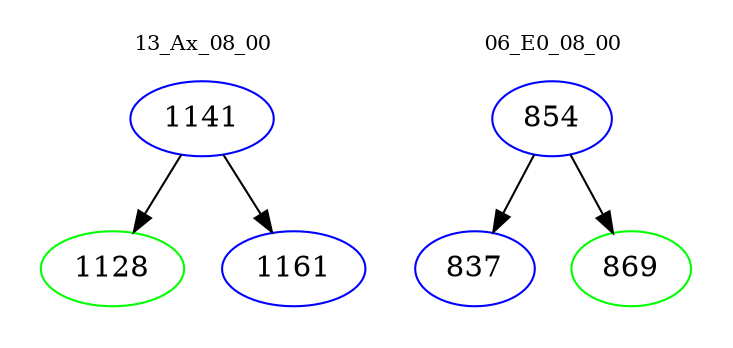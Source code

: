 digraph{
subgraph cluster_0 {
color = white
label = "13_Ax_08_00";
fontsize=10;
T0_1141 [label="1141", color="blue"]
T0_1141 -> T0_1128 [color="black"]
T0_1128 [label="1128", color="green"]
T0_1141 -> T0_1161 [color="black"]
T0_1161 [label="1161", color="blue"]
}
subgraph cluster_1 {
color = white
label = "06_E0_08_00";
fontsize=10;
T1_854 [label="854", color="blue"]
T1_854 -> T1_837 [color="black"]
T1_837 [label="837", color="blue"]
T1_854 -> T1_869 [color="black"]
T1_869 [label="869", color="green"]
}
}
